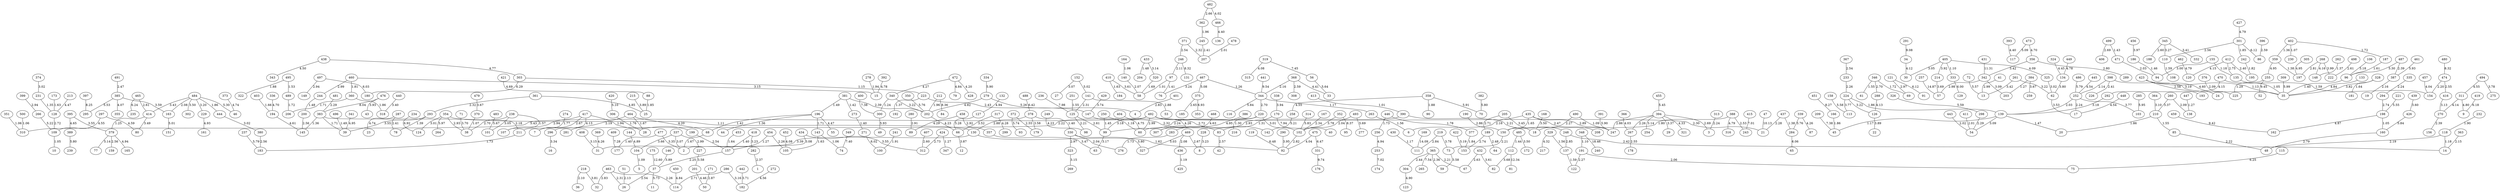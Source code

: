 graph {
413--390[label=1.01]
97--58[label=1.01]
109--10[label=1.05]
198--160[label=1.05]
135--35[label=1.05]
500--310[label=1.06]
351--310[label=1.06]
143--74[label=1.06]
164--140[label=1.06]
370--38[label=1.07]
402--230[label=1.07]
490--247[label=1.09]
104--5[label=1.09]
348--191[label=1.10]
405--333[label=1.10]
354--130[label=1.11]
423--35[label=1.13]
303--223[label=1.15]
344--263[label=1.17]
139--45[label=1.17]
430--111[label=1.17]
155--135[label=1.18]
118--14[label=1.18]
147--60[label=1.18]
436--425[label=1.19]
340--300[label=1.24]
414--379[label=1.25]
467--344[label=1.26]
454--157[label=1.27]
384--203[label=1.27]
424--347[label=1.27]
447--138[label=1.27]
255--225[label=1.29]
220--216[label=1.30]
170--83[label=1.31]
231--128[label=1.35]
402--359[label=1.36]
383--145[label=1.36]
196--44[label=1.36]
262--148[label=1.37]
223--192[label=1.37]
359--197[label=1.38]
437--284[label=1.38]
293--78[label=1.39]
477--177[label=1.40]
96--35[label=1.40]
418--157[label=1.40]
378--330[label=1.40]
273--271[label=1.40]
97--76[label=1.41]
381--273[label=1.42]
196--68[label=1.42]
499--471[label=1.43]
485--112[label=1.44]
250--99[label=1.45]
186--94[label=1.46]
139--20[label=1.47]
433--204[label=1.48]
244--200[label=1.48]
496--39[label=1.49]
381--196[label=1.49]
495--489[label=1.53]
251--125[label=1.55]
210--85[label=1.55]
346--61[label=1.55]
329--137[label=1.56]
263--6[label=1.56]
238--107[label=1.57]
470--154[label=1.59]
110--108[label=1.59]
137--122[label=1.59]
187--96[label=1.61]
130--92[label=1.62]
143--105[label=1.63]
410--184[label=1.63]
173--128[label=1.63]
453--157[label=1.64]
328--181[label=1.64]
435--150[label=1.65]
403--194[label=1.66]
464--28[label=1.67]
68--2[label=1.67]
320--58[label=1.69]
383--39[label=1.71]
196--143[label=1.71]
360--206[label=1.71]
489--206[label=1.72]
402--187[label=1.72]
346--69[label=1.72]
211--183[label=1.73]
446--256[label=1.73]
283--276[label=1.73]
306--28[label=1.76]
274--7[label=1.77]
446--377[label=1.78]
388--150[label=1.80]
460--360[label=1.81]
242--195[label=1.82]
377--153[label=1.84]
301--242[label=1.85]
88--25[label=1.85]
224--139[label=1.86]
360--318[label=1.86]
210--20[label=1.86]
166--45[label=1.86]
484--444[label=1.86]
495--322[label=1.88]
358--90[label=1.88]
232--118[label=1.90]
241--100[label=1.91]
278--15[label=1.94]
417--199[label=1.94]
362--245[label=1.96]
212--202[label=1.96]
478--207[label=2.01]
411--54[label=2.01]
443--54[label=2.02]
471--94[label=2.03]
252--139[label=2.03]
493--102[label=2.04]
330--276[label=2.04]
191--75[label=2.06]
140--58[label=2.07]
484--163[label=2.08]
469--436[label=2.08]
260--138[label=2.09]
376--225[label=2.09]
218--36[label=2.10]
246--97[label=2.11]
51--26[label=2.13]
398--252[label=2.14]
363--14[label=2.15]
368--344[label=2.16]
387--19[label=2.16]
435--6[label=2.16]
383--211[label=2.18]
464--281[label=2.19]
118--48[label=2.19]
474--154[label=2.20]
365--67[label=2.21]
125--98[label=2.21]
150--73[label=2.21]
390--248[label=2.21]
220--211[label=2.22]
85--48[label=2.22]
252--17[label=2.24]
313--3[label=2.24]
220--99[label=2.24]
335--294[label=2.24]
157--37[label=2.25]
233--224[label=2.26]
394--267[label=2.26]
454--105[label=2.26]
463--114[label=2.26]
490--18[label=2.27]
191--122[label=2.27]
437--21[label=2.28]
298--54[label=2.29]
481--383[label=2.29]
492--21[label=2.30]
141--125[label=2.31]
463--26[label=2.31]
361--293[label=2.32]
250--83[label=2.32]
371--207[label=2.32]
167--102[label=2.34]
365--59[label=2.36]
282--1[label=2.37]
487--387[label=2.39]
381--202[label=2.39]
270--156[label=2.39]
412--195[label=2.40]
245--207[label=2.41]
398--226[label=2.41]
287--78[label=2.41]
248--14[label=2.42]
223--147[label=2.43]
365--304[label=2.44]
491--385[label=2.47]
435--208[label=2.47]
189--64[label=2.48]
388--243[label=2.53]
367--233[label=2.54]
199--157[label=2.54]
371--246[label=2.54]
37--26[label=2.54]
372--179[label=2.55]
474--416[label=2.55]
267--178[label=2.55]
301--110[label=2.56]
380--183[label=2.56]
379--159[label=2.56]
200--145[label=2.56]
83--42[label=2.57]
423--193[label=2.58]
368--308[label=2.59]
396--86[label=2.59]
407--312[label=2.60]
345--188[label=2.60]
498--222[label=2.61]
465--414[label=2.61]
125--99[label=2.61]
432--67[label=2.63]
375--185[label=2.65]
482--362[label=2.66]
469--8[label=2.67]
417--7[label=2.67]
394--3[label=2.69]
499--406[label=2.69]
346--288[label=2.70]
238--38[label=2.70]
344--220[label=2.70]
286--114[label=2.71]
205--189[label=2.71]
128--109[label=2.72]
492--142[label=2.72]
424--312[label=2.73]
294--198[label=2.74]
189--153[label=2.74]
412--135[label=2.75]
160--48[label=2.79]
356--289[label=2.80]
268--197[label=2.81]
102--92[label=2.82]
401--4[label=2.83]
463--32[label=2.83]
219--111[label=2.84]
248--137[label=2.85]
394--247[label=2.86]
190--150[label=2.86]
171--50[label=2.87]
141--53[label=2.88]
378--130[label=2.88]
435--247[label=2.89]
280--89[label=2.91]
458--357[label=2.92]
390--60[label=2.93]
354--38[label=2.93]
417--107[label=2.94]
497--149[label=2.94]
399--266[label=2.94]
330--323[label=2.97]
121--69[label=2.97]
342--57[label=2.98]
460--244[label=2.99]
41--13[label=2.99]
492--60[label=2.99]
337--227[label=2.99]
155--94[label=3.00]
220--102[label=3.01]
354--124[label=3.01]
374--231[label=3.02]
325--62[label=3.02]
444--380[label=3.02]
238--101[label=3.05]
405--30[label=3.05]
152--27[label=3.07]
337--2[label=3.07]
434--2[label=3.08]
342--203[label=3.09]
139--54[label=3.09]
364--210[label=3.10]
416--270[label=3.13]
433--320[label=3.14]
394--254[label=3.14]
460--15[label=3.15]
408--31[label=3.15]
323--269[label=3.15]
286--182[label=3.16]
99--63[label=3.17]
292--139[label=3.18]
492--99[label=3.18]
106--96[label=3.18]
398--35[label=3.19]
484--229[label=3.20]
261--62[label=3.22]
340--202[label=3.22]
224--126[label=3.22]
228--8[label=3.23]
418--282[label=3.23]
467--76[label=3.24]
345--110[label=3.27]
296--16[label=3.34]
477--2[label=3.35]
394--29[label=3.37]
260--210[label=3.37]
130--31[label=3.39]
440--318[label=3.40]
345--332[label=3.41]
261--13[label=3.42]
356--342[label=3.42]
484--414[label=3.43]
205--18[label=3.45]
357--63[label=3.47]
414--80[label=3.49]
168--18[label=3.50]
484--302[label=3.50]
485--172[label=3.50]
317--66[label=3.52]
62--17[label=3.53]
293--39[label=3.55]
434--312[label=3.55]
395--379[label=3.55]
227--201[label=3.58]
73--59[label=3.58]
378--179[label=3.58]
385--163[label=3.59]
439--426[label=3.60]
410--58[label=3.61]
432--82[label=3.61]
337--104[label=3.66]
479--370[label=3.67]
384--259[label=3.67]
112--82[label=3.68]
214--57[label=3.69]
71--38[label=3.70]
442--182[label=3.71]
429--147[label=3.74]
339--284[label=3.76]
224--113[label=3.77]
252--103[label=3.77]
219--73[label=3.78]
352--102[label=3.78]
494--275[label=3.78]
134--62[label=3.80]
218--32[label=3.81]
328--35[label=3.82]
66--12[label=3.87]
215--25[label=3.89]
146--37[label=3.89]
126--22[label=3.89]
405--214[label=3.92]
476--43[label=3.93]
338--170[label=3.94]
290--92[label=3.95]
456--186[label=3.97]
268--222[label=3.99]
482--466[label=4.02]
366--267[label=4.03]
457--154[label=4.04]
475--92[label=4.04]
385--355[label=4.07]
452--105[label=4.08]
319--315[label=4.08]
405--325[label=4.09]
34--30[label=4.12]
417--296[label=4.13]
288--126[label=4.13]
311--270[label=4.14]
412--120[label=4.15]
470--292[label=4.15]
268--148[label=4.16]
472--428[label=4.20]
464--68[label=4.20]
249--98[label=4.23]
202--66[label=4.23]
369--31[label=4.26]
339--87[label=4.26]
492--307[label=4.26]
472--340[label=4.27]
317--299[label=4.28]
458--89[label=4.29]
329--217[label=4.32]
394--321[label=4.33]
466--136[label=4.40]
393--117[label=4.40]
368--33[label=4.41]
324--134[label=4.45]
201--50[label=4.46]
196--55[label=4.47]
213--128[label=4.47]
438--343[label=4.50]
448--17[label=4.54]
445--252[label=4.54]
297--109[label=4.55]
494--311[label=4.55]
358--258[label=4.55]
272--182[label=4.56]
297--80[label=4.59]
423--24[label=4.60]
194--145[label=4.61]
468--307[label=4.63]
395--389[label=4.65]
421--88[label=4.69]
336--194[label=4.70]
473--356[label=4.70]
287--23[label=4.74]
373--46[label=4.74]
404--60[label=4.75]
438--303[label=4.77]
392--15[label=4.78]
449--134[label=4.78]
427--301[label=4.79]
462--120[label=4.79]
388--316[label=4.79]
311--9[label=4.80]
279--202[label=4.82]
133--35[label=4.84]
450--114[label=4.84]
472--79[label=4.84]
361--25[label=4.85]
198--162[label=4.87]
144--104[label=4.89]
304--123[label=4.90]
229--161[label=4.93]
256--253[label=4.94]
379--165[label=4.94]
132--127[label=4.94]
386--283[label=4.95]
341--39[label=4.95]
359--255[label=4.95]
305--197[label=4.95]
163--151[label=5.01]
152--141[label=5.02]
469--327[label=5.03]
467--375[label=5.08]
473--117[label=5.09]
420--306[label=5.10]
379--77[label=5.14]
422--153[label=5.19]
258--142[label=5.21]
266--109[label=5.22]
279--4[label=5.26]
127--66[label=5.28]
484--46[label=5.30]
487--96[label=5.30]
492--310[label=5.43]
455--394[label=5.45]
385--295[label=5.53]
221--198[label=5.55]
72--13[label=5.57]
158--113[label=5.58]
326--298[label=5.59]
56--33[label=5.64]
483--101[label=5.67]
493--277[label=5.69]
37--11[label=5.73]
372--93[label=5.74]
350--202[label=5.76]
237--183[label=5.79]
486--252[label=5.79]
330--327[label=5.80]
382--70[label=5.80]
389--239[label=5.80]
314--102[label=5.83]
426--160[label=5.84]
344--116[label=5.84]
334--279[label=5.90]
391--247[label=5.90]
358--70[label=5.91]
461--387[label=5.93]
300--49[label=5.93]
285--103[label=5.95]
354--264[label=5.97]
309--35[label=5.99]
333--129[label=6.00]
271--100[label=6.02]
497--180[label=6.03]
284--65[label=6.06]
301--86[label=6.12]
121--91[label=6.12]
419--9[label=6.18]
465--235[label=6.24]
115--75[label=6.25]
303--180[label=6.29]
488--378[label=6.42]
475--331[label=6.47]
119--92[label=6.48]
234--124[label=6.92]
375--353[label=6.93]
415--243[label=7.01]
253--174[label=7.02]
409--177[label=7.28]
400--300[label=7.38]
209--45[label=7.38]
349--74[label=7.40]
319--56[label=7.45]
365--265[label=7.54]
170--40[label=7.94]
236--125[label=7.98]
476--383[label=8.04]
397--295[label=8.25]
451--166[label=8.27]
246--131[label=8.32]
480--474[label=8.32]
212--84[label=8.36]
352--95[label=8.37]
291--34[label=9.08]
459--162[label=9.42]
255--52[label=9.45]
441--344[label=9.54]
331--176[label=9.74]
47--21[label=10.13]
431--342[label=11.31]
112--81[label=12.34]
175--37[label=12.60]
169--111[label=14.09]
257--57[label=14.87]
348--240[label=18.46]
}
